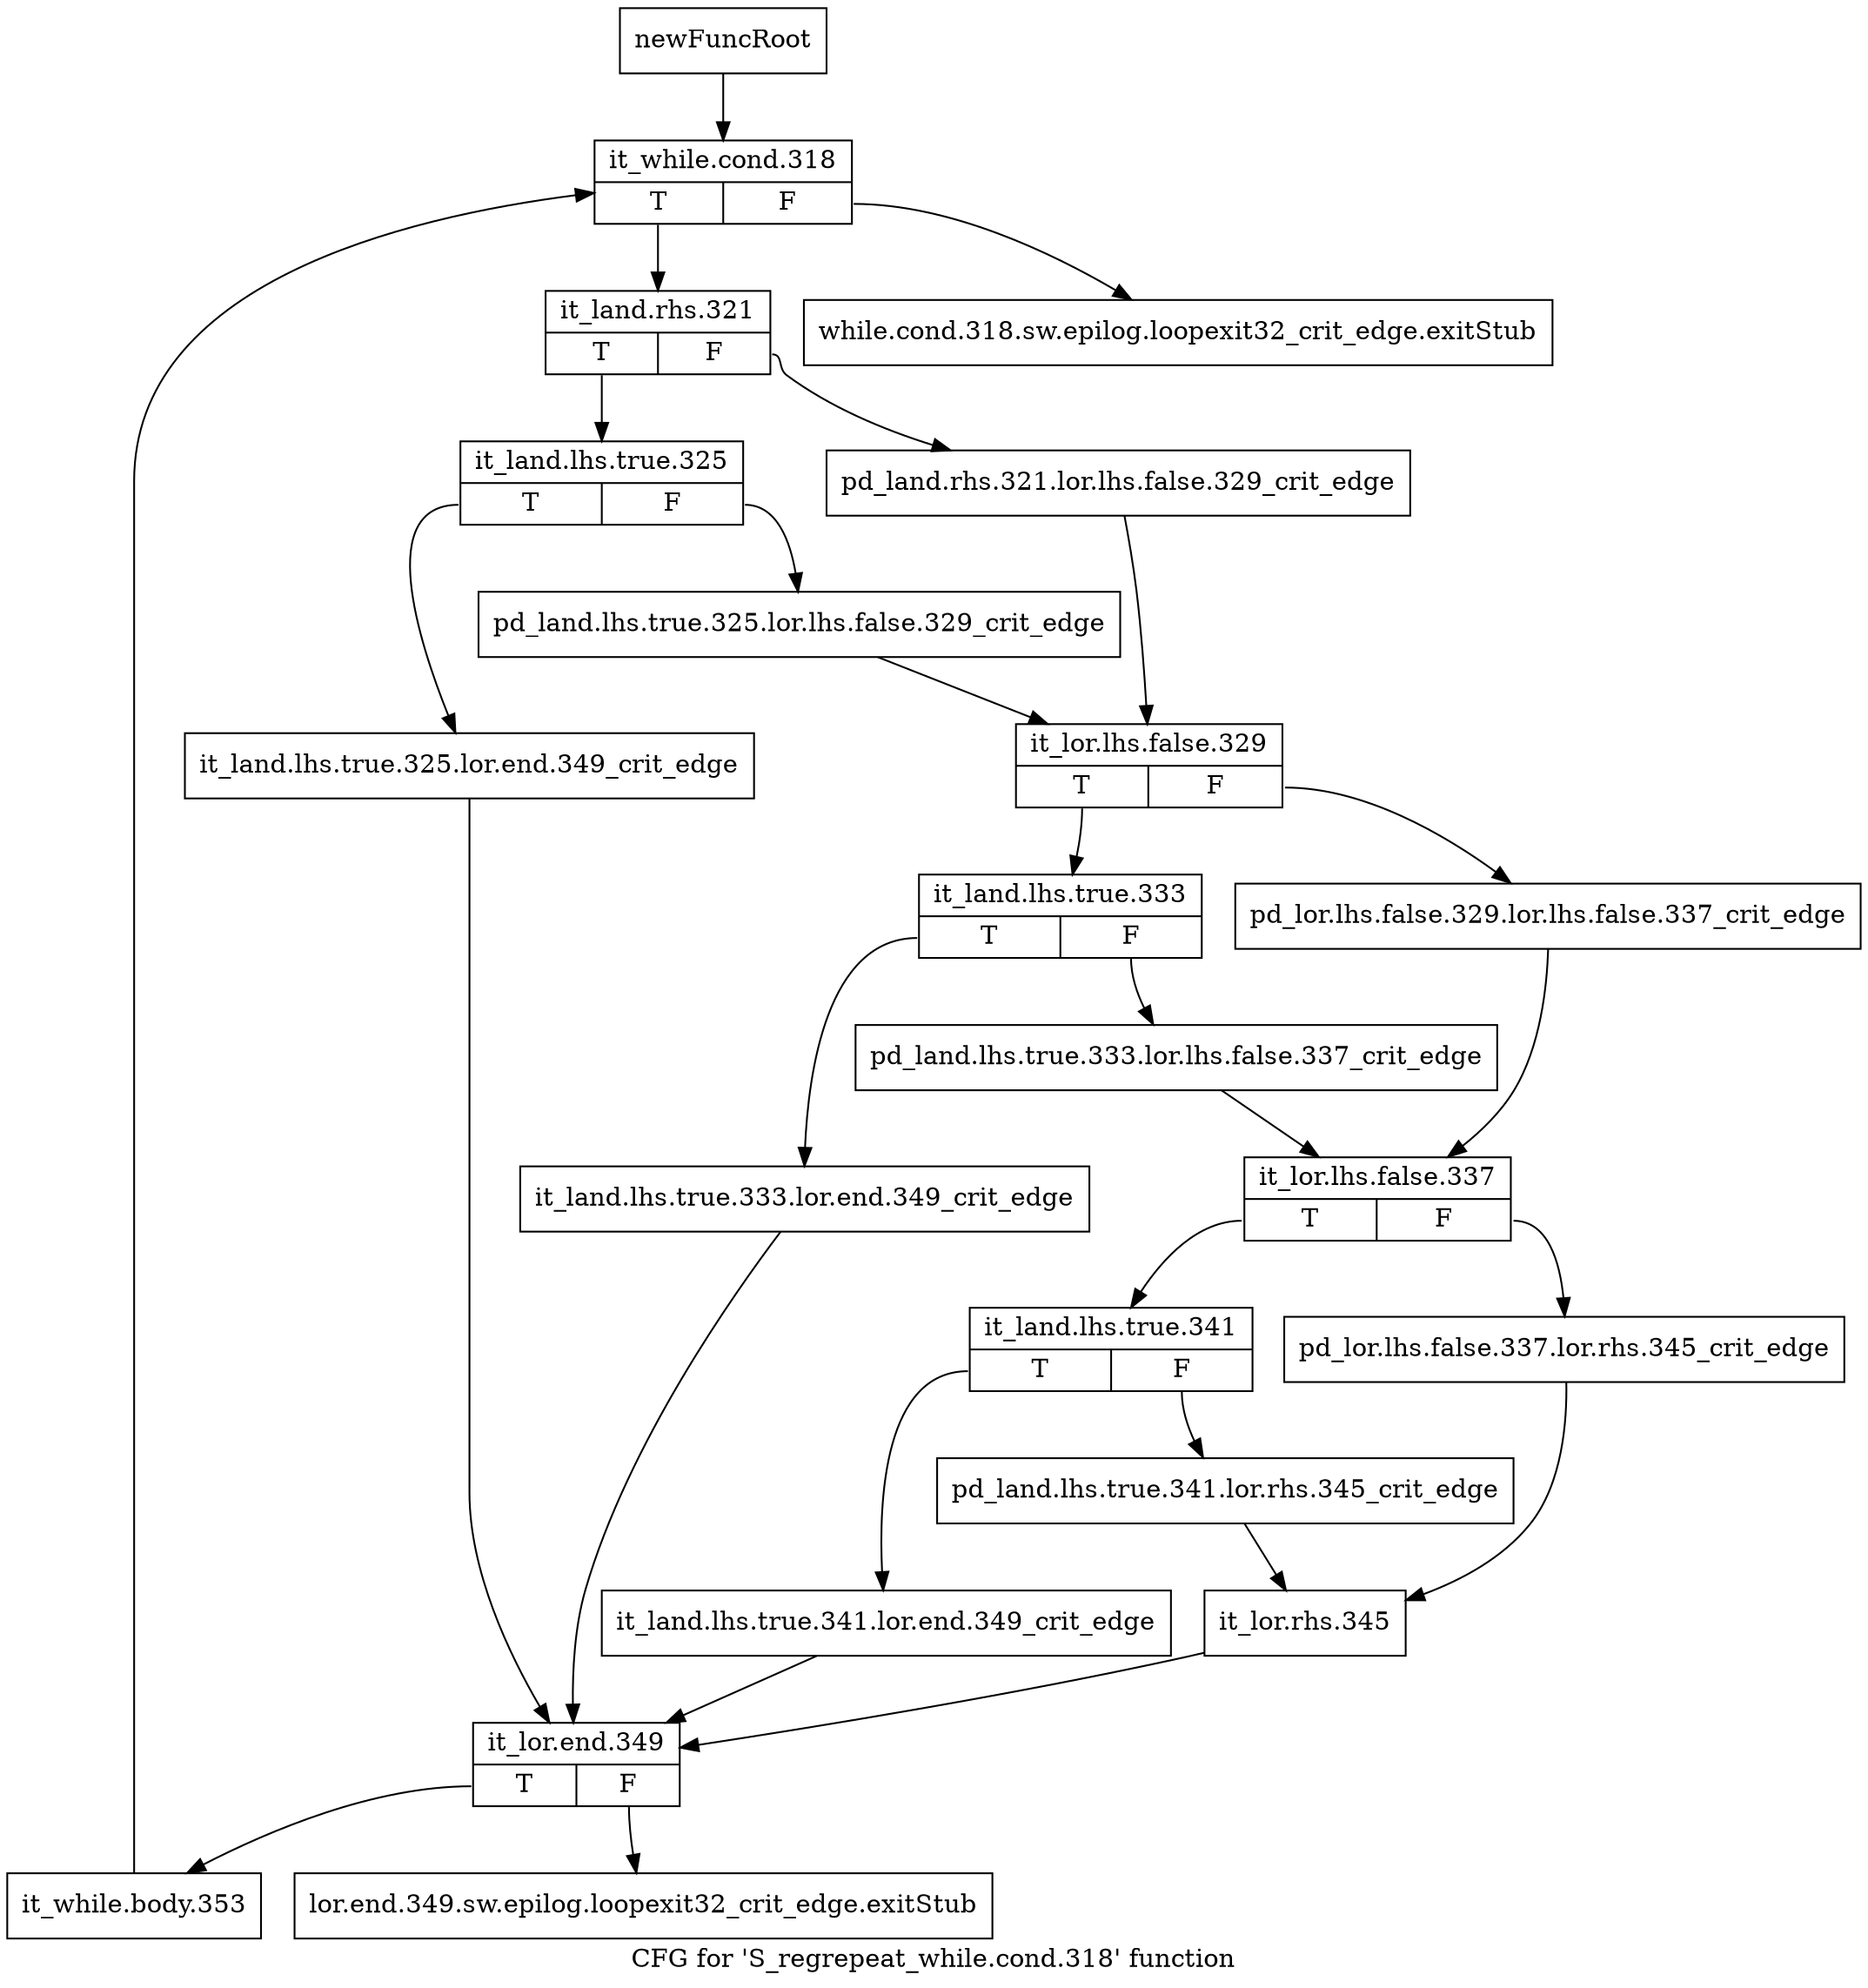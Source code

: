 digraph "CFG for 'S_regrepeat_while.cond.318' function" {
	label="CFG for 'S_regrepeat_while.cond.318' function";

	Node0x541ea00 [shape=record,label="{newFuncRoot}"];
	Node0x541ea00 -> Node0x541eaf0;
	Node0x541ea50 [shape=record,label="{while.cond.318.sw.epilog.loopexit32_crit_edge.exitStub}"];
	Node0x541eaa0 [shape=record,label="{lor.end.349.sw.epilog.loopexit32_crit_edge.exitStub}"];
	Node0x541eaf0 [shape=record,label="{it_while.cond.318|{<s0>T|<s1>F}}"];
	Node0x541eaf0:s0 -> Node0x541eb40;
	Node0x541eaf0:s1 -> Node0x541ea50;
	Node0x541eb40 [shape=record,label="{it_land.rhs.321|{<s0>T|<s1>F}}"];
	Node0x541eb40:s0 -> Node0x541ebe0;
	Node0x541eb40:s1 -> Node0x541eb90;
	Node0x541eb90 [shape=record,label="{pd_land.rhs.321.lor.lhs.false.329_crit_edge}"];
	Node0x541eb90 -> Node0x541ec80;
	Node0x541ebe0 [shape=record,label="{it_land.lhs.true.325|{<s0>T|<s1>F}}"];
	Node0x541ebe0:s0 -> Node0x541eff0;
	Node0x541ebe0:s1 -> Node0x541ec30;
	Node0x541ec30 [shape=record,label="{pd_land.lhs.true.325.lor.lhs.false.329_crit_edge}"];
	Node0x541ec30 -> Node0x541ec80;
	Node0x541ec80 [shape=record,label="{it_lor.lhs.false.329|{<s0>T|<s1>F}}"];
	Node0x541ec80:s0 -> Node0x541ed20;
	Node0x541ec80:s1 -> Node0x541ecd0;
	Node0x541ecd0 [shape=record,label="{pd_lor.lhs.false.329.lor.lhs.false.337_crit_edge}"];
	Node0x541ecd0 -> Node0x541edc0;
	Node0x541ed20 [shape=record,label="{it_land.lhs.true.333|{<s0>T|<s1>F}}"];
	Node0x541ed20:s0 -> Node0x541efa0;
	Node0x541ed20:s1 -> Node0x541ed70;
	Node0x541ed70 [shape=record,label="{pd_land.lhs.true.333.lor.lhs.false.337_crit_edge}"];
	Node0x541ed70 -> Node0x541edc0;
	Node0x541edc0 [shape=record,label="{it_lor.lhs.false.337|{<s0>T|<s1>F}}"];
	Node0x541edc0:s0 -> Node0x541ee60;
	Node0x541edc0:s1 -> Node0x541ee10;
	Node0x541ee10 [shape=record,label="{pd_lor.lhs.false.337.lor.rhs.345_crit_edge}"];
	Node0x541ee10 -> Node0x541ef00;
	Node0x541ee60 [shape=record,label="{it_land.lhs.true.341|{<s0>T|<s1>F}}"];
	Node0x541ee60:s0 -> Node0x541ef50;
	Node0x541ee60:s1 -> Node0x541eeb0;
	Node0x541eeb0 [shape=record,label="{pd_land.lhs.true.341.lor.rhs.345_crit_edge}"];
	Node0x541eeb0 -> Node0x541ef00;
	Node0x541ef00 [shape=record,label="{it_lor.rhs.345}"];
	Node0x541ef00 -> Node0x541f040;
	Node0x541ef50 [shape=record,label="{it_land.lhs.true.341.lor.end.349_crit_edge}"];
	Node0x541ef50 -> Node0x541f040;
	Node0x541efa0 [shape=record,label="{it_land.lhs.true.333.lor.end.349_crit_edge}"];
	Node0x541efa0 -> Node0x541f040;
	Node0x541eff0 [shape=record,label="{it_land.lhs.true.325.lor.end.349_crit_edge}"];
	Node0x541eff0 -> Node0x541f040;
	Node0x541f040 [shape=record,label="{it_lor.end.349|{<s0>T|<s1>F}}"];
	Node0x541f040:s0 -> Node0x541f090;
	Node0x541f040:s1 -> Node0x541eaa0;
	Node0x541f090 [shape=record,label="{it_while.body.353}"];
	Node0x541f090 -> Node0x541eaf0;
}
